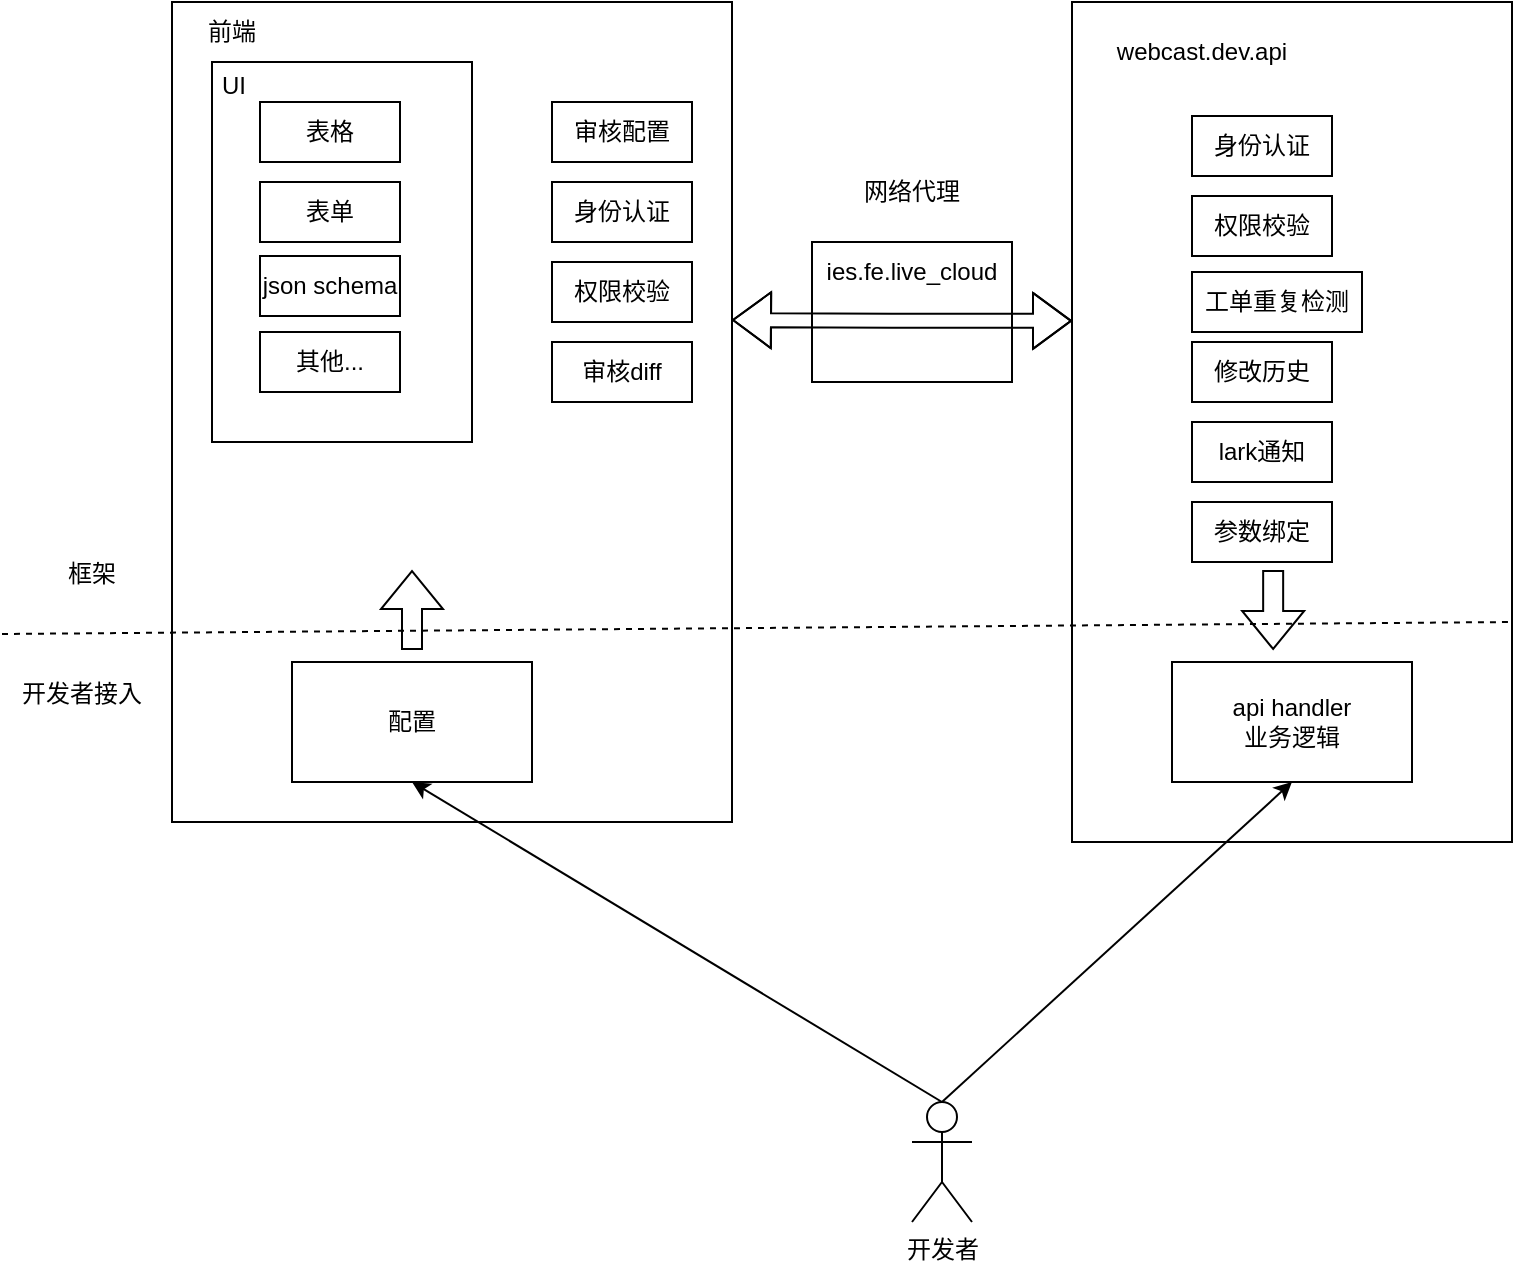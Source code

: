 <mxfile version="15.6.8" type="github" pages="2">
  <diagram id="zsDEV994L2-uITH08DhY" name="arch">
    <mxGraphModel dx="1426" dy="877" grid="0" gridSize="10" guides="1" tooltips="1" connect="1" arrows="1" fold="1" page="0" pageScale="1" pageWidth="850" pageHeight="1100" math="0" shadow="0">
      <root>
        <mxCell id="0" />
        <mxCell id="1" parent="0" />
        <mxCell id="PaFaHoEypdPg1qal3ats-1" value="" style="rounded=0;whiteSpace=wrap;html=1;" parent="1" vertex="1">
          <mxGeometry x="320" y="260" width="280" height="410" as="geometry" />
        </mxCell>
        <mxCell id="PaFaHoEypdPg1qal3ats-15" value="" style="rounded=0;whiteSpace=wrap;html=1;" parent="1" vertex="1">
          <mxGeometry x="340" y="290" width="130" height="190" as="geometry" />
        </mxCell>
        <mxCell id="PaFaHoEypdPg1qal3ats-2" value="" style="rounded=0;whiteSpace=wrap;html=1;" parent="1" vertex="1">
          <mxGeometry x="770" y="260" width="220" height="420" as="geometry" />
        </mxCell>
        <mxCell id="PaFaHoEypdPg1qal3ats-3" value="" style="rounded=0;whiteSpace=wrap;html=1;" parent="1" vertex="1">
          <mxGeometry x="640" y="380" width="100" height="70" as="geometry" />
        </mxCell>
        <mxCell id="PaFaHoEypdPg1qal3ats-4" value="ies.fe.live_cloud" style="text;html=1;strokeColor=none;fillColor=none;align=center;verticalAlign=middle;whiteSpace=wrap;rounded=0;" parent="1" vertex="1">
          <mxGeometry x="640" y="380" width="100" height="30" as="geometry" />
        </mxCell>
        <mxCell id="PaFaHoEypdPg1qal3ats-7" value="审核配置" style="rounded=0;whiteSpace=wrap;html=1;" parent="1" vertex="1">
          <mxGeometry x="510" y="310" width="70" height="30" as="geometry" />
        </mxCell>
        <mxCell id="PaFaHoEypdPg1qal3ats-9" value="前端" style="text;html=1;strokeColor=none;fillColor=none;align=center;verticalAlign=middle;whiteSpace=wrap;rounded=0;" parent="1" vertex="1">
          <mxGeometry x="320" y="260" width="60" height="30" as="geometry" />
        </mxCell>
        <mxCell id="PaFaHoEypdPg1qal3ats-10" value="webcast.dev.api" style="text;html=1;strokeColor=none;fillColor=none;align=center;verticalAlign=middle;whiteSpace=wrap;rounded=0;" parent="1" vertex="1">
          <mxGeometry x="790" y="270" width="90" height="30" as="geometry" />
        </mxCell>
        <mxCell id="PaFaHoEypdPg1qal3ats-12" value="权限校验" style="rounded=0;whiteSpace=wrap;html=1;" parent="1" vertex="1">
          <mxGeometry x="510" y="390" width="70" height="30" as="geometry" />
        </mxCell>
        <mxCell id="PaFaHoEypdPg1qal3ats-16" value="UI" style="text;html=1;strokeColor=none;fillColor=none;align=center;verticalAlign=middle;whiteSpace=wrap;rounded=0;" parent="1" vertex="1">
          <mxGeometry x="321" y="287" width="60" height="30" as="geometry" />
        </mxCell>
        <mxCell id="PaFaHoEypdPg1qal3ats-17" value="身份认证" style="rounded=0;whiteSpace=wrap;html=1;" parent="1" vertex="1">
          <mxGeometry x="510" y="350" width="70" height="30" as="geometry" />
        </mxCell>
        <mxCell id="PaFaHoEypdPg1qal3ats-19" value="审核diff" style="rounded=0;whiteSpace=wrap;html=1;" parent="1" vertex="1">
          <mxGeometry x="510" y="430" width="70" height="30" as="geometry" />
        </mxCell>
        <mxCell id="PaFaHoEypdPg1qal3ats-21" value="配置" style="rounded=0;whiteSpace=wrap;html=1;" parent="1" vertex="1">
          <mxGeometry x="380" y="590" width="120" height="60" as="geometry" />
        </mxCell>
        <mxCell id="PaFaHoEypdPg1qal3ats-22" value="api handler&lt;br&gt;业务逻辑" style="rounded=0;whiteSpace=wrap;html=1;" parent="1" vertex="1">
          <mxGeometry x="820" y="590" width="120" height="60" as="geometry" />
        </mxCell>
        <mxCell id="PaFaHoEypdPg1qal3ats-23" value="开发者" style="shape=umlActor;verticalLabelPosition=bottom;verticalAlign=top;html=1;outlineConnect=0;" parent="1" vertex="1">
          <mxGeometry x="690" y="810" width="30" height="60" as="geometry" />
        </mxCell>
        <mxCell id="PaFaHoEypdPg1qal3ats-24" value="" style="endArrow=classic;html=1;rounded=0;exitX=0.5;exitY=0;exitDx=0;exitDy=0;exitPerimeter=0;entryX=0.5;entryY=1;entryDx=0;entryDy=0;" parent="1" source="PaFaHoEypdPg1qal3ats-23" target="PaFaHoEypdPg1qal3ats-22" edge="1">
          <mxGeometry width="50" height="50" relative="1" as="geometry">
            <mxPoint x="800" y="790" as="sourcePoint" />
            <mxPoint x="850" y="740" as="targetPoint" />
          </mxGeometry>
        </mxCell>
        <mxCell id="PaFaHoEypdPg1qal3ats-25" value="" style="endArrow=classic;html=1;rounded=0;exitX=0.5;exitY=0;exitDx=0;exitDy=0;exitPerimeter=0;entryX=0.5;entryY=1;entryDx=0;entryDy=0;" parent="1" source="PaFaHoEypdPg1qal3ats-23" target="PaFaHoEypdPg1qal3ats-21" edge="1">
          <mxGeometry width="50" height="50" relative="1" as="geometry">
            <mxPoint x="730" y="840" as="sourcePoint" />
            <mxPoint x="1005" y="650" as="targetPoint" />
          </mxGeometry>
        </mxCell>
        <mxCell id="PaFaHoEypdPg1qal3ats-27" value="工单重复检测" style="rounded=0;whiteSpace=wrap;html=1;" parent="1" vertex="1">
          <mxGeometry x="830" y="395" width="85" height="30" as="geometry" />
        </mxCell>
        <mxCell id="PaFaHoEypdPg1qal3ats-28" value="lark通知" style="rounded=0;whiteSpace=wrap;html=1;" parent="1" vertex="1">
          <mxGeometry x="830" y="470" width="70" height="30" as="geometry" />
        </mxCell>
        <mxCell id="PaFaHoEypdPg1qal3ats-30" value="" style="shape=flexArrow;endArrow=classic;startArrow=classic;html=1;rounded=0;width=7;" parent="1" edge="1">
          <mxGeometry width="100" height="100" relative="1" as="geometry">
            <mxPoint x="600" y="419" as="sourcePoint" />
            <mxPoint x="770" y="419.43" as="targetPoint" />
            <Array as="points">
              <mxPoint x="680" y="419.43" />
            </Array>
          </mxGeometry>
        </mxCell>
        <mxCell id="PaFaHoEypdPg1qal3ats-34" value="身份认证" style="rounded=0;whiteSpace=wrap;html=1;" parent="1" vertex="1">
          <mxGeometry x="830" y="317" width="70" height="30" as="geometry" />
        </mxCell>
        <mxCell id="PaFaHoEypdPg1qal3ats-35" value="权限校验" style="rounded=0;whiteSpace=wrap;html=1;" parent="1" vertex="1">
          <mxGeometry x="830" y="357" width="70" height="30" as="geometry" />
        </mxCell>
        <mxCell id="PaFaHoEypdPg1qal3ats-36" value="修改历史" style="rounded=0;whiteSpace=wrap;html=1;" parent="1" vertex="1">
          <mxGeometry x="830" y="430" width="70" height="30" as="geometry" />
        </mxCell>
        <mxCell id="PaFaHoEypdPg1qal3ats-37" value="" style="endArrow=none;html=1;strokeWidth=1;rounded=0;dashed=1;" parent="1" edge="1">
          <mxGeometry width="50" height="50" relative="1" as="geometry">
            <mxPoint x="235" y="576" as="sourcePoint" />
            <mxPoint x="990" y="570" as="targetPoint" />
          </mxGeometry>
        </mxCell>
        <mxCell id="PaFaHoEypdPg1qal3ats-38" value="框架" style="text;html=1;strokeColor=none;fillColor=none;align=center;verticalAlign=middle;whiteSpace=wrap;rounded=0;" parent="1" vertex="1">
          <mxGeometry x="250" y="531" width="60" height="30" as="geometry" />
        </mxCell>
        <mxCell id="PaFaHoEypdPg1qal3ats-39" value="开发者接入" style="text;html=1;strokeColor=none;fillColor=none;align=center;verticalAlign=middle;whiteSpace=wrap;rounded=0;" parent="1" vertex="1">
          <mxGeometry x="240" y="591" width="70" height="30" as="geometry" />
        </mxCell>
        <mxCell id="PaFaHoEypdPg1qal3ats-41" value="参数绑定" style="rounded=0;whiteSpace=wrap;html=1;" parent="1" vertex="1">
          <mxGeometry x="830" y="510" width="70" height="30" as="geometry" />
        </mxCell>
        <mxCell id="PaFaHoEypdPg1qal3ats-42" value="网络代理" style="text;html=1;strokeColor=none;fillColor=none;align=center;verticalAlign=middle;whiteSpace=wrap;rounded=0;" parent="1" vertex="1">
          <mxGeometry x="660" y="340" width="60" height="30" as="geometry" />
        </mxCell>
        <mxCell id="PaFaHoEypdPg1qal3ats-44" value="表格" style="rounded=0;whiteSpace=wrap;html=1;" parent="1" vertex="1">
          <mxGeometry x="364" y="310" width="70" height="30" as="geometry" />
        </mxCell>
        <mxCell id="PaFaHoEypdPg1qal3ats-45" value="表单" style="rounded=0;whiteSpace=wrap;html=1;" parent="1" vertex="1">
          <mxGeometry x="364" y="350" width="70" height="30" as="geometry" />
        </mxCell>
        <mxCell id="PaFaHoEypdPg1qal3ats-46" value="json schema" style="rounded=0;whiteSpace=wrap;html=1;" parent="1" vertex="1">
          <mxGeometry x="364" y="387" width="70" height="30" as="geometry" />
        </mxCell>
        <mxCell id="PaFaHoEypdPg1qal3ats-48" value="" style="shape=flexArrow;endArrow=classic;html=1;rounded=0;strokeWidth=1;" parent="1" edge="1">
          <mxGeometry width="50" height="50" relative="1" as="geometry">
            <mxPoint x="440" y="584" as="sourcePoint" />
            <mxPoint x="440" y="544" as="targetPoint" />
          </mxGeometry>
        </mxCell>
        <mxCell id="PaFaHoEypdPg1qal3ats-49" value="" style="shape=flexArrow;endArrow=classic;html=1;rounded=0;strokeWidth=1;" parent="1" edge="1">
          <mxGeometry width="50" height="50" relative="1" as="geometry">
            <mxPoint x="870.58" y="544" as="sourcePoint" />
            <mxPoint x="870.58" y="584" as="targetPoint" />
          </mxGeometry>
        </mxCell>
        <mxCell id="PaFaHoEypdPg1qal3ats-50" value="其他..." style="rounded=0;whiteSpace=wrap;html=1;" parent="1" vertex="1">
          <mxGeometry x="364" y="425" width="70" height="30" as="geometry" />
        </mxCell>
      </root>
    </mxGraphModel>
  </diagram>
  <diagram id="gIB6dqoC73UcOred1zxW" name="param-binding">
    <mxGraphModel dx="1426" dy="877" grid="0" gridSize="10" guides="1" tooltips="1" connect="1" arrows="1" fold="1" page="0" pageScale="1" pageWidth="850" pageHeight="1100" math="0" shadow="0">
      <root>
        <mxCell id="oAqBj_LPxNvYH8AYw4hS-0" />
        <mxCell id="oAqBj_LPxNvYH8AYw4hS-1" parent="oAqBj_LPxNvYH8AYw4hS-0" />
        <mxCell id="oAqBj_LPxNvYH8AYw4hS-2" value="&amp;nbsp;GET /api/example?&lt;b&gt;id&lt;/b&gt;=1&amp;amp;name=demo" style="rounded=0;whiteSpace=wrap;html=1;align=left;" vertex="1" parent="oAqBj_LPxNvYH8AYw4hS-1">
          <mxGeometry x="175" y="170" width="250" height="60" as="geometry" />
        </mxCell>
        <mxCell id="oAqBj_LPxNvYH8AYw4hS-3" value="{&lt;br&gt;&amp;nbsp; &amp;nbsp; &quot;&lt;b&gt;id&lt;/b&gt;&quot;:&quot;1&quot;,&lt;br&gt;&lt;div&gt;&lt;span&gt;&amp;nbsp; &amp;nbsp; &quot;name&quot;:&quot;demo&quot;&lt;/span&gt;&lt;/div&gt;}" style="rounded=0;whiteSpace=wrap;html=1;align=left;" vertex="1" parent="oAqBj_LPxNvYH8AYw4hS-1">
          <mxGeometry x="540" y="170" width="140" height="60" as="geometry" />
        </mxCell>
        <mxCell id="oAqBj_LPxNvYH8AYw4hS-4" value="&amp;nbsp;POST /api/example?name=demo&lt;br&gt;Content-Type: application/json&lt;br&gt;&lt;br&gt;{&lt;br&gt;&amp;nbsp; &amp;nbsp; &quot;&lt;b&gt;id&lt;/b&gt;&quot;:1&lt;br&gt;&amp;nbsp; &amp;nbsp; &quot;age&quot;:24&lt;br&gt;}" style="rounded=0;whiteSpace=wrap;html=1;align=left;" vertex="1" parent="oAqBj_LPxNvYH8AYw4hS-1">
          <mxGeometry x="175" y="260" width="250" height="110" as="geometry" />
        </mxCell>
        <mxCell id="oAqBj_LPxNvYH8AYw4hS-5" value="" style="shape=flexArrow;endArrow=classic;html=1;rounded=0;" edge="1" parent="oAqBj_LPxNvYH8AYw4hS-1">
          <mxGeometry width="50" height="50" relative="1" as="geometry">
            <mxPoint x="440" y="200" as="sourcePoint" />
            <mxPoint x="530" y="200" as="targetPoint" />
          </mxGeometry>
        </mxCell>
        <mxCell id="oAqBj_LPxNvYH8AYw4hS-6" value="map[string]interface{}" style="text;html=1;strokeColor=none;fillColor=none;align=center;verticalAlign=middle;whiteSpace=wrap;rounded=0;" vertex="1" parent="oAqBj_LPxNvYH8AYw4hS-1">
          <mxGeometry x="540" y="120" width="140" height="30" as="geometry" />
        </mxCell>
        <mxCell id="oAqBj_LPxNvYH8AYw4hS-7" value="{&lt;br&gt;&amp;nbsp; &amp;nbsp; &quot;&lt;b&gt;id&lt;/b&gt;&quot;:1,&lt;br&gt;&lt;div&gt;&lt;span&gt;&amp;nbsp; &amp;nbsp; &quot;name&quot;:&quot;demo&quot;,&lt;/span&gt;&lt;/div&gt;&lt;div&gt;&amp;nbsp; &amp;nbsp; &quot;age&quot;:24&lt;/div&gt;}" style="rounded=0;whiteSpace=wrap;html=1;align=left;" vertex="1" parent="oAqBj_LPxNvYH8AYw4hS-1">
          <mxGeometry x="540" y="285" width="140" height="60" as="geometry" />
        </mxCell>
        <mxCell id="oAqBj_LPxNvYH8AYw4hS-8" value="" style="shape=flexArrow;endArrow=classic;html=1;rounded=0;" edge="1" parent="oAqBj_LPxNvYH8AYw4hS-1">
          <mxGeometry width="50" height="50" relative="1" as="geometry">
            <mxPoint x="690" y="260" as="sourcePoint" />
            <mxPoint x="780" y="260" as="targetPoint" />
          </mxGeometry>
        </mxCell>
        <mxCell id="oAqBj_LPxNvYH8AYw4hS-10" value="type ExampleRequest struct {&lt;br&gt;&amp;nbsp; &amp;nbsp; ID&amp;nbsp; &amp;nbsp; &amp;nbsp; &amp;nbsp;int64&amp;nbsp; &amp;nbsp;`json:&quot;&lt;b&gt;id&lt;/b&gt;&quot;`&lt;br&gt;&amp;nbsp; &amp;nbsp; Name string&amp;nbsp; `json:&quot;name&quot;`&lt;br&gt;&amp;nbsp; &amp;nbsp; Age&amp;nbsp; &amp;nbsp; &amp;nbsp;int64&amp;nbsp; &amp;nbsp;`json:&quot;age&quot;`&lt;br&gt;}" style="rounded=0;whiteSpace=wrap;html=1;align=left;verticalAlign=top;" vertex="1" parent="oAqBj_LPxNvYH8AYw4hS-1">
          <mxGeometry x="800" y="210" width="190" height="110" as="geometry" />
        </mxCell>
        <mxCell id="oAqBj_LPxNvYH8AYw4hS-11" value="" style="shape=flexArrow;endArrow=classic;html=1;rounded=0;" edge="1" parent="oAqBj_LPxNvYH8AYw4hS-1">
          <mxGeometry width="50" height="50" relative="1" as="geometry">
            <mxPoint x="432" y="314.5" as="sourcePoint" />
            <mxPoint x="522" y="314.5" as="targetPoint" />
          </mxGeometry>
        </mxCell>
        <mxCell id="oAqBj_LPxNvYH8AYw4hS-12" value="第2步：请求时，将不同来源的参数收集到map中" style="text;html=1;strokeColor=#6c8ebf;fillColor=#dae8fc;align=center;verticalAlign=middle;whiteSpace=wrap;rounded=0;" vertex="1" parent="oAqBj_LPxNvYH8AYw4hS-1">
          <mxGeometry x="488" y="80" width="273" height="30" as="geometry" />
        </mxCell>
        <mxCell id="oAqBj_LPxNvYH8AYw4hS-13" value="第3步：copyutil包进行设置复制和类型转换(string-&amp;gt;int64)" style="text;html=1;strokeColor=#6c8ebf;fillColor=#dae8fc;align=center;verticalAlign=middle;whiteSpace=wrap;rounded=0;" vertex="1" parent="oAqBj_LPxNvYH8AYw4hS-1">
          <mxGeometry x="771" y="80" width="326" height="30" as="geometry" />
        </mxCell>
        <mxCell id="oAqBj_LPxNvYH8AYw4hS-14" value="" style="rounded=0;whiteSpace=wrap;html=1;align=left;verticalAlign=top;" vertex="1" parent="oAqBj_LPxNvYH8AYw4hS-1">
          <mxGeometry x="394" y="458" width="786" height="140" as="geometry" />
        </mxCell>
        <mxCell id="oAqBj_LPxNvYH8AYw4hS-15" value="router.go" style="text;html=1;strokeColor=none;fillColor=none;align=center;verticalAlign=middle;whiteSpace=wrap;rounded=0;" vertex="1" parent="oAqBj_LPxNvYH8AYw4hS-1">
          <mxGeometry x="399" y="457" width="60" height="30" as="geometry" />
        </mxCell>
        <mxCell id="oAqBj_LPxNvYH8AYw4hS-16" value="func register(reg *hertz.Hertz) {&lt;br&gt;&amp;nbsp; &amp;nbsp; // ...&amp;nbsp;&lt;br&gt;&amp;nbsp; &amp;nbsp;&amp;nbsp;r.GET(&quot;/api/example&quot;, example.Search)&lt;br&gt;&lt;br&gt;}" style="text;html=1;strokeColor=default;fillColor=none;align=left;verticalAlign=top;whiteSpace=wrap;rounded=0;" vertex="1" parent="oAqBj_LPxNvYH8AYw4hS-1">
          <mxGeometry x="406" y="483" width="230" height="88" as="geometry" />
        </mxCell>
        <mxCell id="oAqBj_LPxNvYH8AYw4hS-17" value="exampel/handler.go" style="text;html=1;strokeColor=none;fillColor=none;align=center;verticalAlign=middle;whiteSpace=wrap;rounded=0;" vertex="1" parent="oAqBj_LPxNvYH8AYw4hS-1">
          <mxGeometry x="731" y="456" width="60" height="30" as="geometry" />
        </mxCell>
        <mxCell id="oAqBj_LPxNvYH8AYw4hS-18" value="package exmaple&lt;br&gt;&lt;br&gt;func Search(ctx context.Context, req *ExampleRequest) (*ExampleResp,error){&lt;br&gt;&amp;nbsp; &amp;nbsp; &amp;nbsp;// ...&lt;br&gt;}" style="text;html=1;strokeColor=default;fillColor=none;align=left;verticalAlign=top;whiteSpace=wrap;rounded=0;" vertex="1" parent="oAqBj_LPxNvYH8AYw4hS-1">
          <mxGeometry x="708" y="484" width="438" height="92" as="geometry" />
        </mxCell>
        <mxCell id="oAqBj_LPxNvYH8AYw4hS-19" value="" style="endArrow=classic;html=1;rounded=0;" edge="1" parent="oAqBj_LPxNvYH8AYw4hS-1">
          <mxGeometry width="50" height="50" relative="1" as="geometry">
            <mxPoint x="650" y="526" as="sourcePoint" />
            <mxPoint x="699" y="526" as="targetPoint" />
          </mxGeometry>
        </mxCell>
        <mxCell id="oAqBj_LPxNvYH8AYw4hS-20" value="" style="endArrow=classic;html=1;rounded=0;" edge="1" parent="oAqBj_LPxNvYH8AYw4hS-1">
          <mxGeometry width="50" height="50" relative="1" as="geometry">
            <mxPoint x="965" y="518" as="sourcePoint" />
            <mxPoint x="903" y="328" as="targetPoint" />
          </mxGeometry>
        </mxCell>
        <mxCell id="oAqBj_LPxNvYH8AYw4hS-21" value="第1步：在router.go中注册api" style="text;html=1;strokeColor=#6c8ebf;fillColor=#dae8fc;align=center;verticalAlign=middle;whiteSpace=wrap;rounded=0;" vertex="1" parent="oAqBj_LPxNvYH8AYw4hS-1">
          <mxGeometry x="394" y="418" width="221" height="30" as="geometry" />
        </mxCell>
      </root>
    </mxGraphModel>
  </diagram>
</mxfile>
